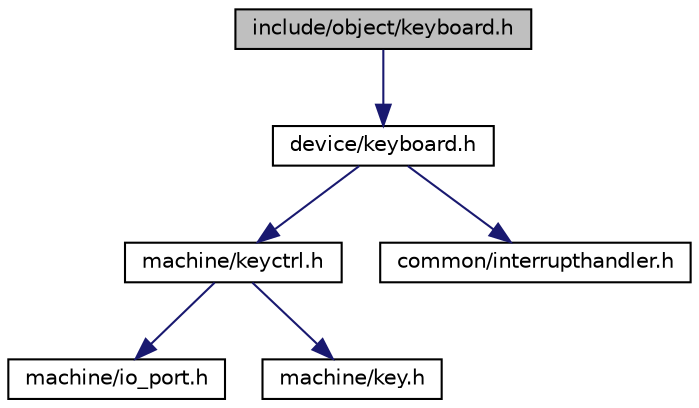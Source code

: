 digraph G
{
  bgcolor="transparent";
  edge [fontname="Helvetica",fontsize="10",labelfontname="Helvetica",labelfontsize="10"];
  node [fontname="Helvetica",fontsize="10",shape=record];
  Node1 [label="include/object/keyboard.h",height=0.2,width=0.4,color="black", fillcolor="grey75", style="filled" fontcolor="black"];
  Node1 -> Node2 [color="midnightblue",fontsize="10",style="solid",fontname="Helvetica"];
  Node2 [label="device/keyboard.h",height=0.2,width=0.4,color="black",URL="$device_2keyboard_8h.html"];
  Node2 -> Node3 [color="midnightblue",fontsize="10",style="solid",fontname="Helvetica"];
  Node3 [label="machine/keyctrl.h",height=0.2,width=0.4,color="black",URL="$keyctrl_8h.html"];
  Node3 -> Node4 [color="midnightblue",fontsize="10",style="solid",fontname="Helvetica"];
  Node4 [label="machine/io_port.h",height=0.2,width=0.4,color="black",URL="$io__port_8h.html"];
  Node3 -> Node5 [color="midnightblue",fontsize="10",style="solid",fontname="Helvetica"];
  Node5 [label="machine/key.h",height=0.2,width=0.4,color="black",URL="$key_8h.html"];
  Node2 -> Node6 [color="midnightblue",fontsize="10",style="solid",fontname="Helvetica"];
  Node6 [label="common/interrupthandler.h",height=0.2,width=0.4,color="black",URL="$interrupthandler_8h.html"];
}
